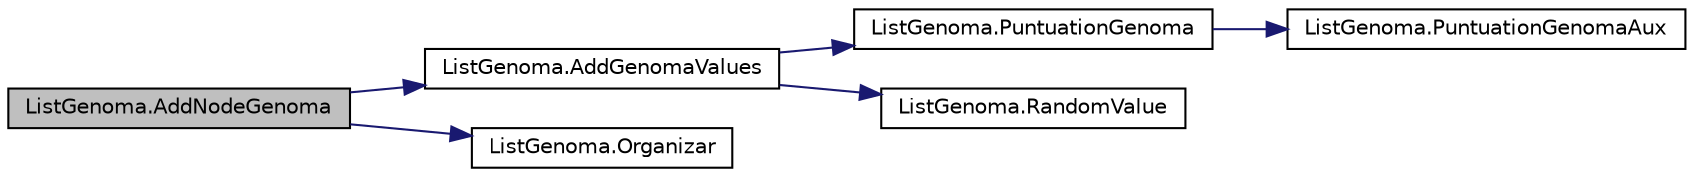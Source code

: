 digraph "ListGenoma.AddNodeGenoma"
{
 // LATEX_PDF_SIZE
  edge [fontname="Helvetica",fontsize="10",labelfontname="Helvetica",labelfontsize="10"];
  node [fontname="Helvetica",fontsize="10",shape=record];
  rankdir="LR";
  Node1 [label="ListGenoma.AddNodeGenoma",height=0.2,width=0.4,color="black", fillcolor="grey75", style="filled", fontcolor="black",tooltip="AddNodeGenoma se usa para anadir nuevos individuos a la lista de la poblacion."];
  Node1 -> Node2 [color="midnightblue",fontsize="10",style="solid",fontname="Helvetica"];
  Node2 [label="ListGenoma.AddGenomaValues",height=0.2,width=0.4,color="black", fillcolor="white", style="filled",URL="$class_list_genoma.html#a43d8d1d5559105161bff4fc553ac416d",tooltip="AddGenomaValues() se usa para agregar valores random a los genes."];
  Node2 -> Node3 [color="midnightblue",fontsize="10",style="solid",fontname="Helvetica"];
  Node3 [label="ListGenoma.PuntuationGenoma",height=0.2,width=0.4,color="black", fillcolor="white", style="filled",URL="$class_list_genoma.html#a92ec184e070ecb5cc56d168b7d7bea45",tooltip="PuntuationGenoma() Genera la puntuacion en base a la suma de los genes de los genomas."];
  Node3 -> Node4 [color="midnightblue",fontsize="10",style="solid",fontname="Helvetica"];
  Node4 [label="ListGenoma.PuntuationGenomaAux",height=0.2,width=0.4,color="black", fillcolor="white", style="filled",URL="$class_list_genoma.html#adbb7a7c46826392493b653e7eb98a3cf",tooltip="PuntuationGenomaAux() se usa para calcular que tanto se tiene cada gen."];
  Node2 -> Node5 [color="midnightblue",fontsize="10",style="solid",fontname="Helvetica"];
  Node5 [label="ListGenoma.RandomValue",height=0.2,width=0.4,color="black", fillcolor="white", style="filled",URL="$class_list_genoma.html#a950a3dcfbf78a17858e7b66a619cfb49",tooltip="Generates a random number within a range."];
  Node1 -> Node6 [color="midnightblue",fontsize="10",style="solid",fontname="Helvetica"];
  Node6 [label="ListGenoma.Organizar",height=0.2,width=0.4,color="black", fillcolor="white", style="filled",URL="$class_list_genoma.html#ae000c281c9e0629c35a5e21020314db1",tooltip="Organizar() se usa para organizar la lista de individuos de mayor puntaje a menor."];
}
